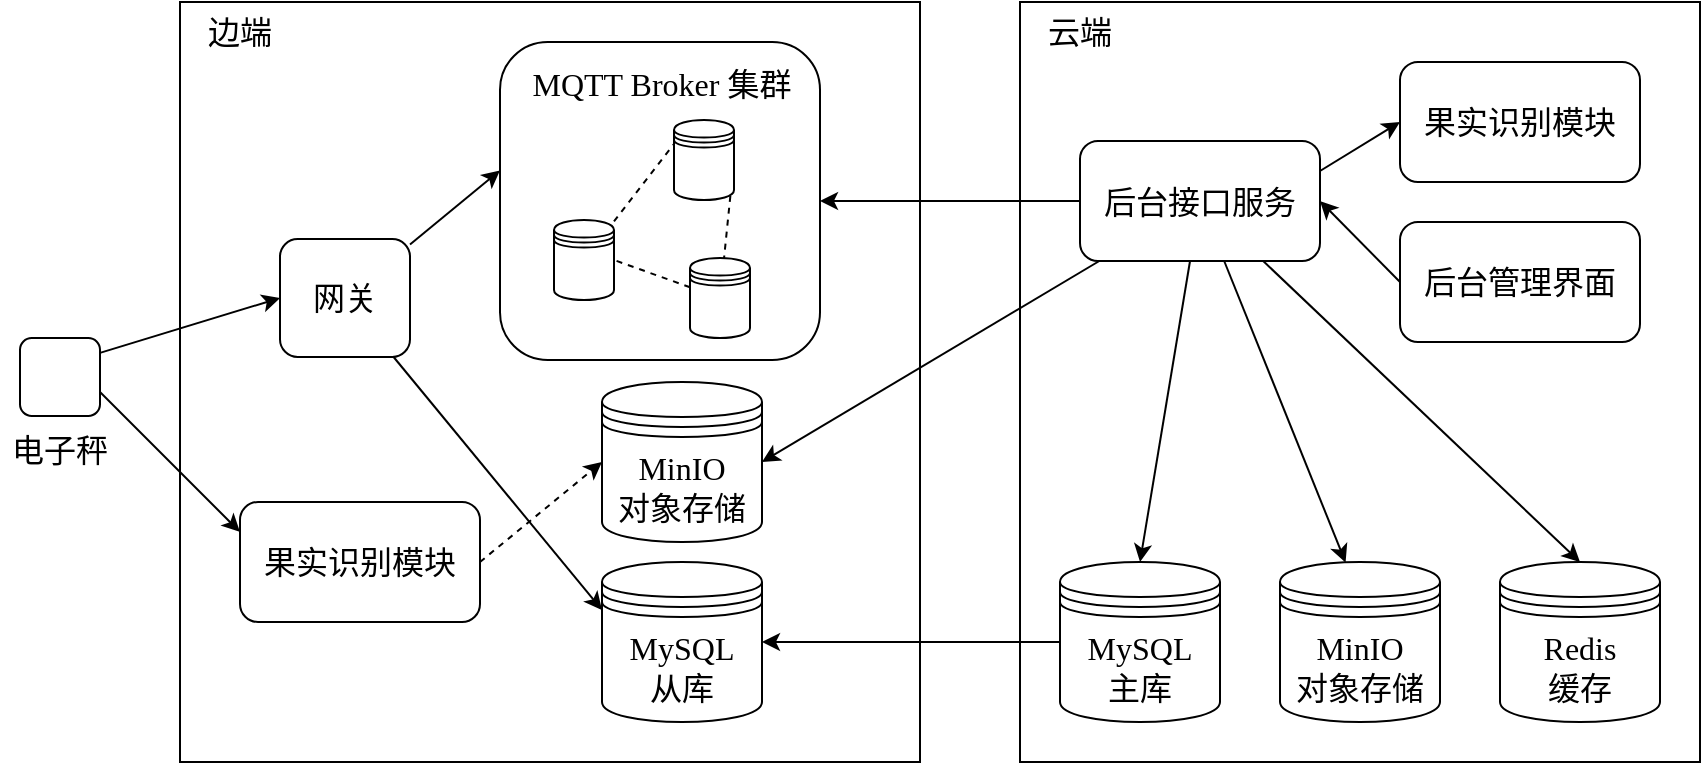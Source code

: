 <mxfile scale="3" border="0">
    <diagram id="rLb33e_ZUCW9Q-OM_yQa" name="Page-1">
        <mxGraphModel dx="-34" dy="2904" grid="1" gridSize="10" guides="1" tooltips="1" connect="1" arrows="1" fold="1" page="1" pageScale="1" pageWidth="827" pageHeight="1169" math="0" shadow="0">
            <root>
                <mxCell id="0"/>
                <mxCell id="1" parent="0"/>
                <mxCell id="160" value="" style="rounded=0;whiteSpace=wrap;html=1;fontFamily=Songti SC;fontSize=16;" parent="1" vertex="1">
                    <mxGeometry x="990" y="-1490" width="370" height="380" as="geometry"/>
                </mxCell>
                <mxCell id="189" value="" style="rounded=1;whiteSpace=wrap;html=1;fontFamily=Songti SC;fontSize=16;" parent="1" vertex="1">
                    <mxGeometry x="1150" y="-1470" width="160" height="159" as="geometry"/>
                </mxCell>
                <mxCell id="174" value="" style="rounded=0;whiteSpace=wrap;html=1;fontSize=16;fontFamily=Songti SC;" parent="1" vertex="1">
                    <mxGeometry x="1410" y="-1490" width="340" height="380" as="geometry"/>
                </mxCell>
                <mxCell id="264" style="edgeStyle=none;html=1;fontFamily=Songti SC;fontSize=16;endArrow=none;endFill=0;startArrow=classic;startFill=1;" parent="1" source="110" target="117" edge="1">
                    <mxGeometry relative="1" as="geometry"/>
                </mxCell>
                <mxCell id="110" value="&lt;font&gt;MySQL&lt;/font&gt;&lt;div&gt;&lt;font&gt;从库&lt;/font&gt;&lt;/div&gt;" style="shape=datastore;whiteSpace=wrap;html=1;fontFamily=Songti SC;fontSize=16;" parent="1" vertex="1">
                    <mxGeometry x="1201" y="-1210" width="80" height="80" as="geometry"/>
                </mxCell>
                <mxCell id="117" value="&lt;font&gt;MySQL&lt;/font&gt;&lt;div&gt;&lt;font&gt;主库&lt;/font&gt;&lt;/div&gt;" style="shape=datastore;whiteSpace=wrap;html=1;fontFamily=Songti SC;fontSize=16;" parent="1" vertex="1">
                    <mxGeometry x="1430" y="-1210" width="80" height="80" as="geometry"/>
                </mxCell>
                <mxCell id="140" style="edgeStyle=none;html=1;entryX=0;entryY=0.3;entryDx=0;entryDy=0;fontFamily=Songti SC;fontSize=16;" parent="1" source="131" target="110" edge="1">
                    <mxGeometry relative="1" as="geometry"/>
                </mxCell>
                <mxCell id="131" value="网关" style="rounded=1;whiteSpace=wrap;html=1;fontFamily=Songti SC;fontSize=16;" parent="1" vertex="1">
                    <mxGeometry x="1040" y="-1371.5" width="65" height="59" as="geometry"/>
                </mxCell>
                <mxCell id="135" style="edgeStyle=none;html=1;entryX=0.5;entryY=0;entryDx=0;entryDy=0;fontFamily=Songti SC;fontSize=16;" parent="1" source="132" target="117" edge="1">
                    <mxGeometry relative="1" as="geometry"/>
                </mxCell>
                <mxCell id="179" style="edgeStyle=none;html=1;fontFamily=Songti SC;fontSize=16;entryX=0;entryY=0.5;entryDx=0;entryDy=0;exitX=1;exitY=0.25;exitDx=0;exitDy=0;" parent="1" source="132" target="177" edge="1">
                    <mxGeometry relative="1" as="geometry"/>
                </mxCell>
                <mxCell id="204" style="edgeStyle=none;html=1;entryX=0.5;entryY=0;entryDx=0;entryDy=0;fontFamily=Songti SC;fontSize=16;" parent="1" source="132" target="181" edge="1">
                    <mxGeometry relative="1" as="geometry"/>
                </mxCell>
                <mxCell id="214" style="edgeStyle=none;html=1;entryX=1;entryY=0.5;entryDx=0;entryDy=0;fontFamily=Songti SC;fontSize=16;" parent="1" source="132" target="212" edge="1">
                    <mxGeometry relative="1" as="geometry"/>
                </mxCell>
                <mxCell id="290" style="edgeStyle=none;html=1;entryX=1;entryY=0.5;entryDx=0;entryDy=0;" parent="1" source="132" target="189" edge="1">
                    <mxGeometry relative="1" as="geometry"/>
                </mxCell>
                <mxCell id="132" value="后台接口服务" style="rounded=1;whiteSpace=wrap;html=1;fontFamily=Songti SC;fontSize=16;" parent="1" vertex="1">
                    <mxGeometry x="1440" y="-1420.5" width="120" height="60" as="geometry"/>
                </mxCell>
                <mxCell id="163" value="边端" style="text;html=1;align=center;verticalAlign=middle;whiteSpace=wrap;rounded=0;fontFamily=Songti SC;fontSize=16;" parent="1" vertex="1">
                    <mxGeometry x="990" y="-1490" width="60" height="30" as="geometry"/>
                </mxCell>
                <mxCell id="231" style="edgeStyle=none;html=1;entryX=1;entryY=0.5;entryDx=0;entryDy=0;fontFamily=Songti SC;fontSize=16;exitX=0;exitY=0.5;exitDx=0;exitDy=0;" parent="1" source="166" target="132" edge="1">
                    <mxGeometry relative="1" as="geometry"/>
                </mxCell>
                <mxCell id="166" value="后台管理界面" style="rounded=1;whiteSpace=wrap;html=1;fontFamily=Songti SC;fontSize=16;" parent="1" vertex="1">
                    <mxGeometry x="1600" y="-1380" width="120" height="60" as="geometry"/>
                </mxCell>
                <mxCell id="175" value="云端" style="text;html=1;align=center;verticalAlign=middle;whiteSpace=wrap;rounded=0;fontSize=16;fontFamily=Songti SC;" parent="1" vertex="1">
                    <mxGeometry x="1410" y="-1490" width="60" height="30" as="geometry"/>
                </mxCell>
                <mxCell id="177" value="果实识别模块" style="rounded=1;whiteSpace=wrap;html=1;fontFamily=Songti SC;fontSize=16;" parent="1" vertex="1">
                    <mxGeometry x="1600" y="-1460" width="120" height="60" as="geometry"/>
                </mxCell>
                <mxCell id="186" style="edgeStyle=none;html=1;entryX=0;entryY=0.3;entryDx=0;entryDy=0;dashed=1;endArrow=none;endFill=0;fontFamily=Songti SC;fontSize=16;" parent="1" source="182" target="185" edge="1">
                    <mxGeometry relative="1" as="geometry"/>
                </mxCell>
                <mxCell id="182" value="" style="shape=datastore;whiteSpace=wrap;html=1;fontFamily=Songti SC;fontSize=16;" parent="1" vertex="1">
                    <mxGeometry x="1177" y="-1381" width="30" height="40" as="geometry"/>
                </mxCell>
                <mxCell id="184" value="" style="shape=datastore;whiteSpace=wrap;html=1;fontFamily=Songti SC;fontSize=16;" parent="1" vertex="1">
                    <mxGeometry x="1245" y="-1362" width="30" height="40" as="geometry"/>
                </mxCell>
                <mxCell id="187" style="edgeStyle=none;html=1;dashed=1;endArrow=none;endFill=0;exitX=1;exitY=0.5;exitDx=0;exitDy=0;fontFamily=Songti SC;fontSize=16;" parent="1" source="185" target="184" edge="1">
                    <mxGeometry relative="1" as="geometry"/>
                </mxCell>
                <mxCell id="185" value="" style="shape=datastore;whiteSpace=wrap;html=1;fontFamily=Songti SC;fontSize=16;" parent="1" vertex="1">
                    <mxGeometry x="1237" y="-1431" width="30" height="40" as="geometry"/>
                </mxCell>
                <mxCell id="188" style="edgeStyle=none;html=1;entryX=1;entryY=0.5;entryDx=0;entryDy=0;endArrow=none;endFill=0;dashed=1;fontFamily=Songti SC;fontSize=16;" parent="1" source="184" target="182" edge="1">
                    <mxGeometry relative="1" as="geometry"/>
                </mxCell>
                <mxCell id="190" style="edgeStyle=none;html=1;entryX=0;entryY=0.404;entryDx=0;entryDy=0;entryPerimeter=0;fontFamily=Songti SC;fontSize=16;" parent="1" source="131" target="189" edge="1">
                    <mxGeometry relative="1" as="geometry"/>
                </mxCell>
                <mxCell id="191" value="MQTT Broker 集群" style="text;html=1;align=center;verticalAlign=middle;whiteSpace=wrap;rounded=0;fontFamily=Songti SC;fontSize=16;" parent="1" vertex="1">
                    <mxGeometry x="1140" y="-1470" width="182" height="42" as="geometry"/>
                </mxCell>
                <mxCell id="286" style="edgeStyle=none;html=1;entryX=0;entryY=0.5;entryDx=0;entryDy=0;dashed=1;exitX=1;exitY=0.5;exitDx=0;exitDy=0;" parent="1" source="199" target="212" edge="1">
                    <mxGeometry relative="1" as="geometry"/>
                </mxCell>
                <mxCell id="199" value="果实识别模块" style="rounded=1;whiteSpace=wrap;html=1;fontFamily=Songti SC;fontSize=16;" parent="1" vertex="1">
                    <mxGeometry x="1020" y="-1240" width="120" height="60" as="geometry"/>
                </mxCell>
                <mxCell id="212" value="MinIO&lt;div&gt;对象存储&lt;/div&gt;" style="shape=datastore;whiteSpace=wrap;html=1;fontFamily=Songti SC;fontSize=16;" parent="1" vertex="1">
                    <mxGeometry x="1201" y="-1300" width="80" height="80" as="geometry"/>
                </mxCell>
                <mxCell id="181" value="Redis&lt;div&gt;缓存&lt;/div&gt;" style="shape=datastore;whiteSpace=wrap;html=1;fontFamily=Songti SC;fontSize=16;" parent="1" vertex="1">
                    <mxGeometry x="1650" y="-1210" width="80" height="80" as="geometry"/>
                </mxCell>
                <mxCell id="276" style="edgeStyle=none;html=1;entryX=0;entryY=0.5;entryDx=0;entryDy=0;" parent="1" target="131" edge="1">
                    <mxGeometry relative="1" as="geometry">
                        <mxPoint x="950" y="-1314.571" as="sourcePoint"/>
                    </mxGeometry>
                </mxCell>
                <mxCell id="277" style="edgeStyle=none;html=1;entryX=0;entryY=0.25;entryDx=0;entryDy=0;" parent="1" target="199" edge="1">
                    <mxGeometry relative="1" as="geometry">
                        <mxPoint x="950" y="-1295" as="sourcePoint"/>
                    </mxGeometry>
                </mxCell>
                <mxCell id="288" value="MinIO&lt;div&gt;对象存储&lt;/div&gt;" style="shape=datastore;whiteSpace=wrap;html=1;fontFamily=Songti SC;fontSize=16;" parent="1" vertex="1">
                    <mxGeometry x="1540" y="-1210" width="80" height="80" as="geometry"/>
                </mxCell>
                <mxCell id="289" style="edgeStyle=none;html=1;entryX=0.41;entryY=0.003;entryDx=0;entryDy=0;entryPerimeter=0;" parent="1" source="132" target="288" edge="1">
                    <mxGeometry relative="1" as="geometry"/>
                </mxCell>
                <mxCell id="292" value="" style="rounded=1;whiteSpace=wrap;html=1;" parent="1" vertex="1">
                    <mxGeometry x="910" y="-1322" width="40" height="39" as="geometry"/>
                </mxCell>
                <mxCell id="293" value="&lt;font style=&quot;font-size: 16px;&quot; face=&quot;Songti SC&quot;&gt;电子秤&lt;/font&gt;" style="text;html=1;align=center;verticalAlign=middle;whiteSpace=wrap;rounded=0;" parent="1" vertex="1">
                    <mxGeometry x="900" y="-1281" width="60" height="30" as="geometry"/>
                </mxCell>
            </root>
        </mxGraphModel>
    </diagram>
</mxfile>